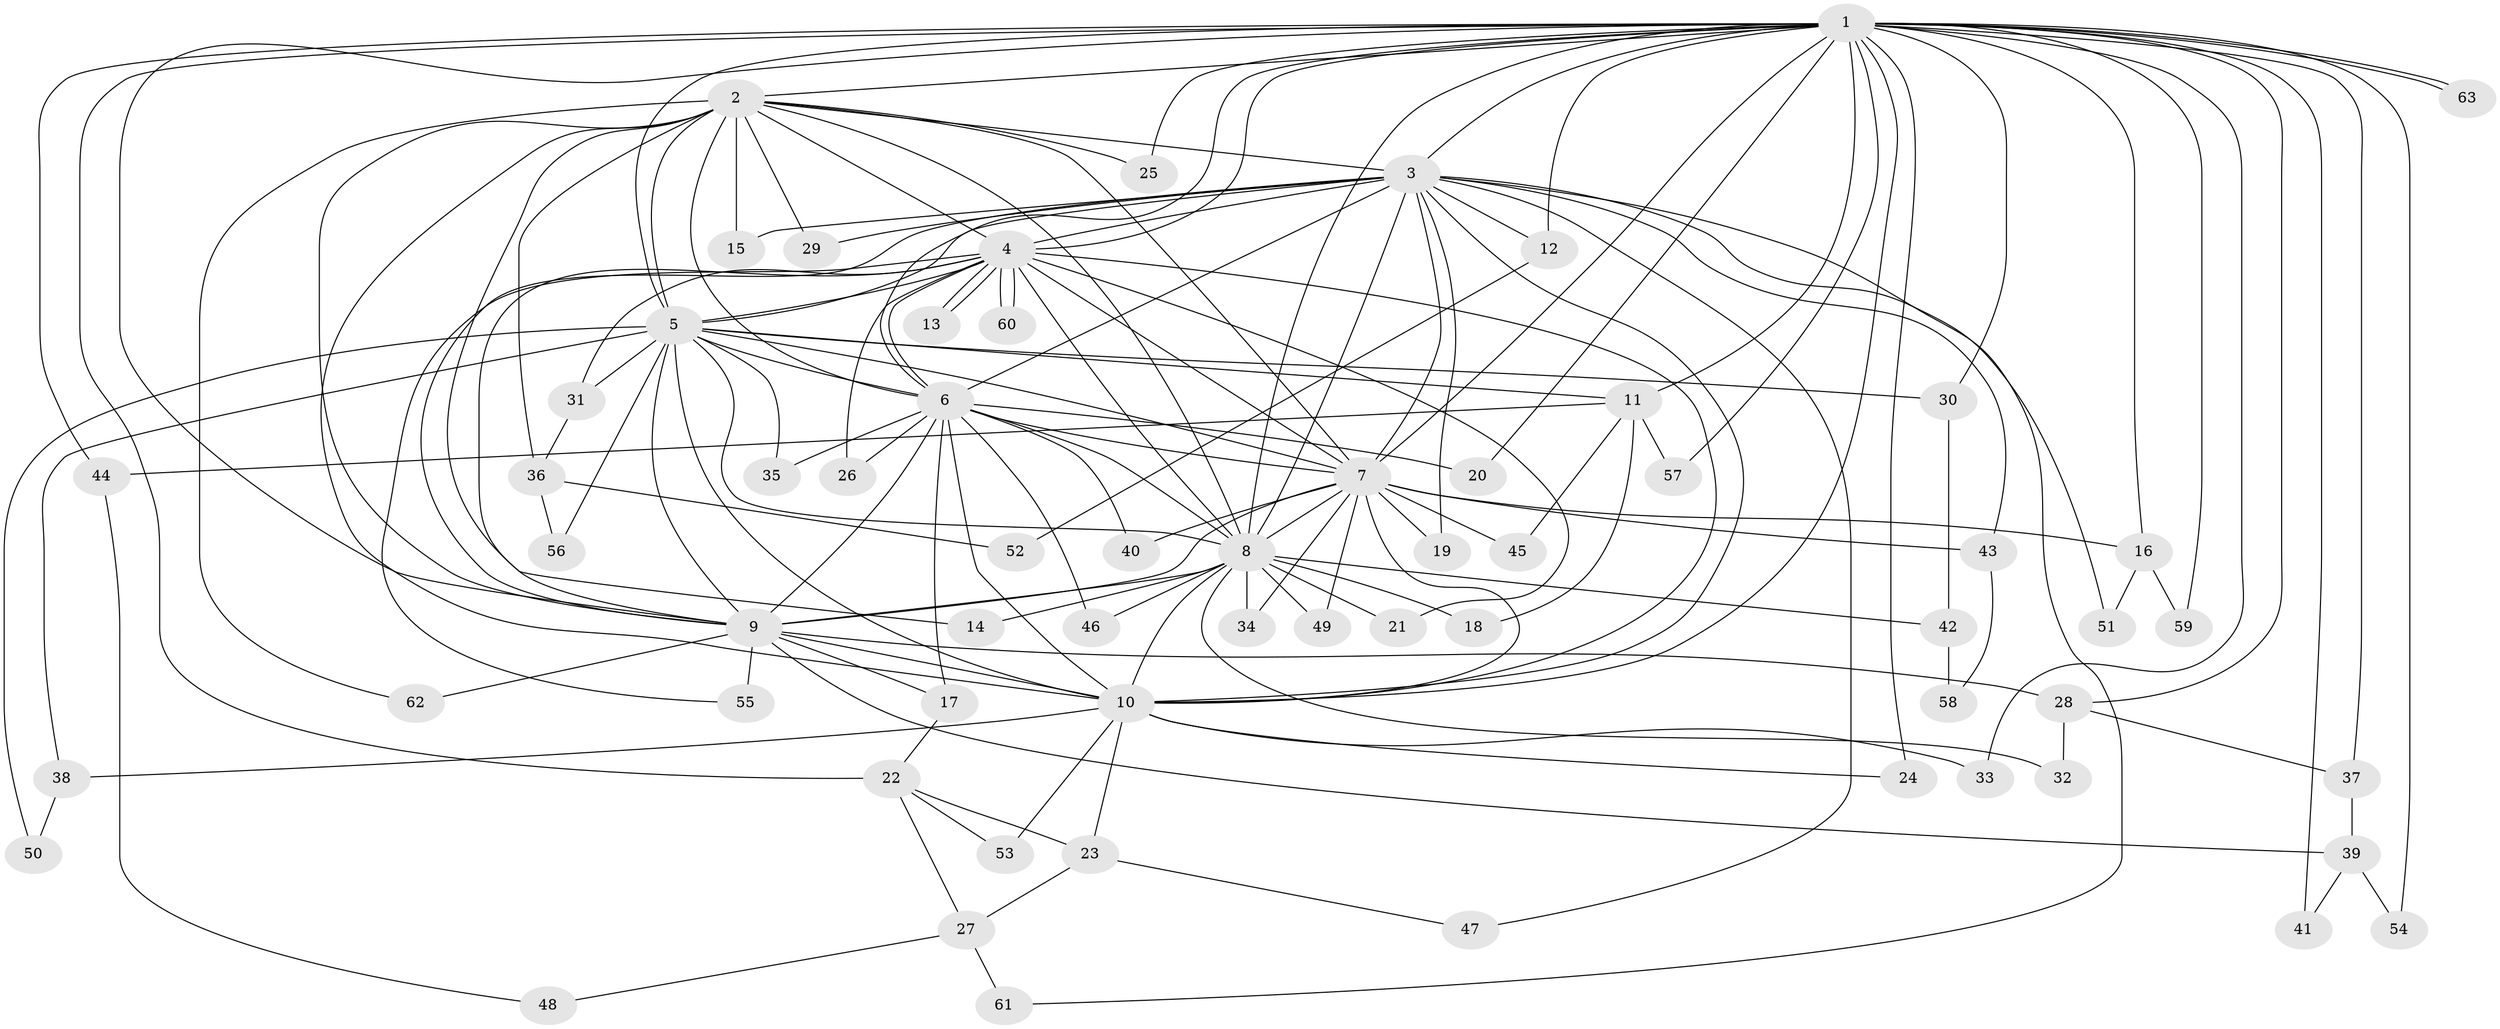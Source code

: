 // coarse degree distribution, {25: 0.02040816326530612, 16: 0.061224489795918366, 15: 0.02040816326530612, 14: 0.061224489795918366, 17: 0.02040816326530612, 12: 0.02040816326530612, 5: 0.02040816326530612, 3: 0.14285714285714285, 2: 0.5306122448979592, 4: 0.08163265306122448, 1: 0.02040816326530612}
// Generated by graph-tools (version 1.1) at 2025/51/02/27/25 19:51:52]
// undirected, 63 vertices, 151 edges
graph export_dot {
graph [start="1"]
  node [color=gray90,style=filled];
  1;
  2;
  3;
  4;
  5;
  6;
  7;
  8;
  9;
  10;
  11;
  12;
  13;
  14;
  15;
  16;
  17;
  18;
  19;
  20;
  21;
  22;
  23;
  24;
  25;
  26;
  27;
  28;
  29;
  30;
  31;
  32;
  33;
  34;
  35;
  36;
  37;
  38;
  39;
  40;
  41;
  42;
  43;
  44;
  45;
  46;
  47;
  48;
  49;
  50;
  51;
  52;
  53;
  54;
  55;
  56;
  57;
  58;
  59;
  60;
  61;
  62;
  63;
  1 -- 2;
  1 -- 3;
  1 -- 4;
  1 -- 5;
  1 -- 6;
  1 -- 7;
  1 -- 8;
  1 -- 9;
  1 -- 10;
  1 -- 11;
  1 -- 12;
  1 -- 16;
  1 -- 20;
  1 -- 22;
  1 -- 24;
  1 -- 25;
  1 -- 28;
  1 -- 30;
  1 -- 33;
  1 -- 37;
  1 -- 41;
  1 -- 44;
  1 -- 54;
  1 -- 57;
  1 -- 59;
  1 -- 63;
  1 -- 63;
  2 -- 3;
  2 -- 4;
  2 -- 5;
  2 -- 6;
  2 -- 7;
  2 -- 8;
  2 -- 9;
  2 -- 10;
  2 -- 14;
  2 -- 15;
  2 -- 25;
  2 -- 29;
  2 -- 36;
  2 -- 62;
  3 -- 4;
  3 -- 5;
  3 -- 6;
  3 -- 7;
  3 -- 8;
  3 -- 9;
  3 -- 10;
  3 -- 12;
  3 -- 15;
  3 -- 19;
  3 -- 29;
  3 -- 43;
  3 -- 47;
  3 -- 51;
  3 -- 61;
  4 -- 5;
  4 -- 6;
  4 -- 7;
  4 -- 8;
  4 -- 9;
  4 -- 10;
  4 -- 13;
  4 -- 13;
  4 -- 21;
  4 -- 26;
  4 -- 31;
  4 -- 55;
  4 -- 60;
  4 -- 60;
  5 -- 6;
  5 -- 7;
  5 -- 8;
  5 -- 9;
  5 -- 10;
  5 -- 11;
  5 -- 30;
  5 -- 31;
  5 -- 35;
  5 -- 38;
  5 -- 50;
  5 -- 56;
  6 -- 7;
  6 -- 8;
  6 -- 9;
  6 -- 10;
  6 -- 17;
  6 -- 20;
  6 -- 26;
  6 -- 35;
  6 -- 40;
  6 -- 46;
  7 -- 8;
  7 -- 9;
  7 -- 10;
  7 -- 16;
  7 -- 19;
  7 -- 34;
  7 -- 40;
  7 -- 43;
  7 -- 45;
  7 -- 49;
  8 -- 9;
  8 -- 10;
  8 -- 14;
  8 -- 18;
  8 -- 21;
  8 -- 32;
  8 -- 34;
  8 -- 42;
  8 -- 46;
  8 -- 49;
  9 -- 10;
  9 -- 17;
  9 -- 28;
  9 -- 39;
  9 -- 55;
  9 -- 62;
  10 -- 23;
  10 -- 24;
  10 -- 33;
  10 -- 38;
  10 -- 53;
  11 -- 18;
  11 -- 44;
  11 -- 45;
  11 -- 57;
  12 -- 52;
  16 -- 51;
  16 -- 59;
  17 -- 22;
  22 -- 23;
  22 -- 27;
  22 -- 53;
  23 -- 27;
  23 -- 47;
  27 -- 48;
  27 -- 61;
  28 -- 32;
  28 -- 37;
  30 -- 42;
  31 -- 36;
  36 -- 52;
  36 -- 56;
  37 -- 39;
  38 -- 50;
  39 -- 41;
  39 -- 54;
  42 -- 58;
  43 -- 58;
  44 -- 48;
}
